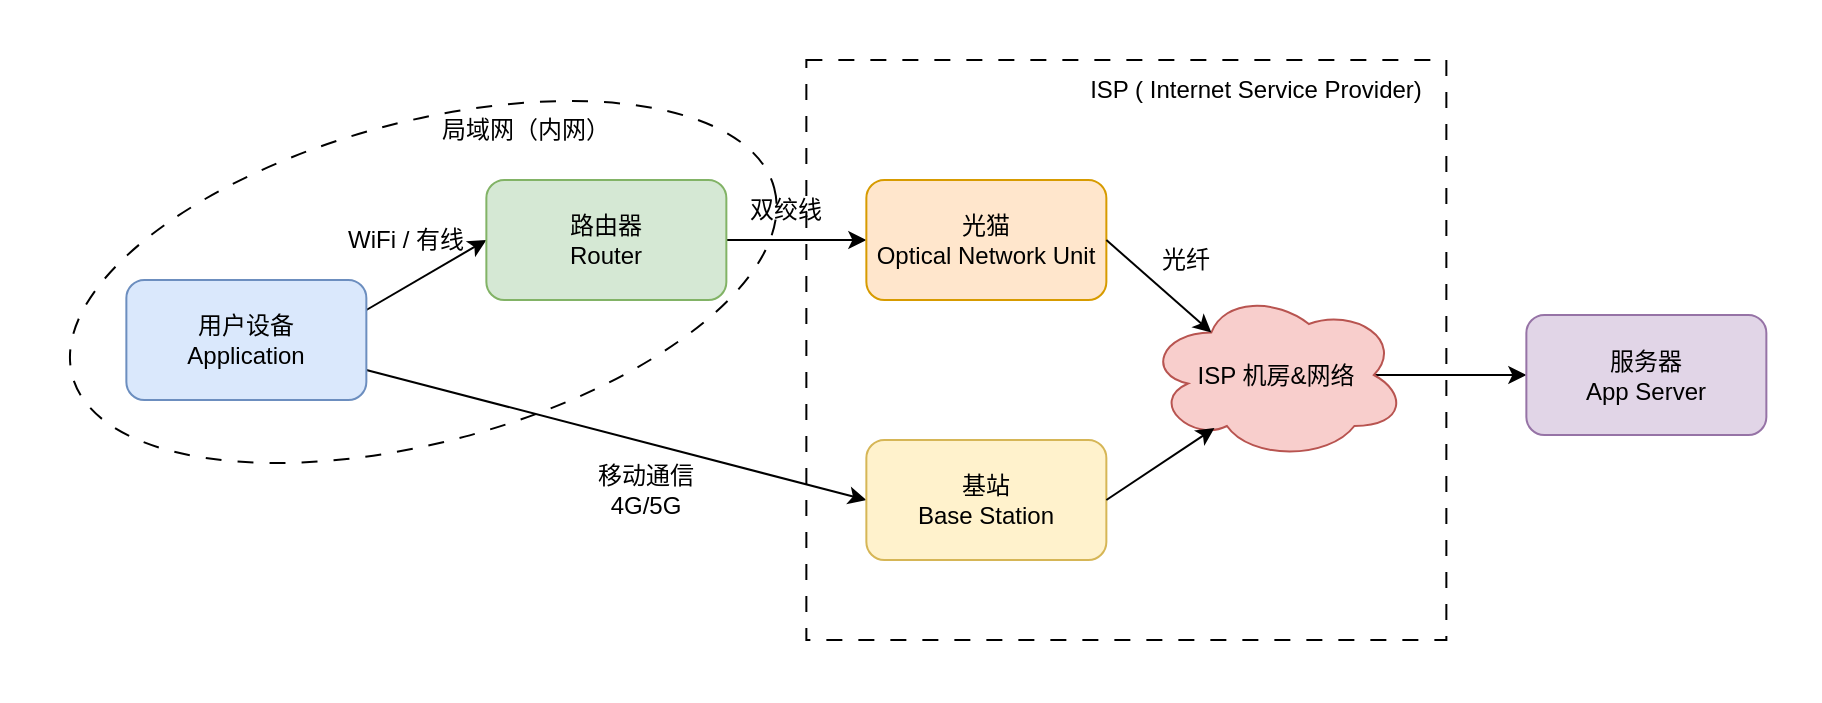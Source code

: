 <mxfile version="24.7.5" pages="3">
  <diagram id="gNgdKl5_b1Yh-O1jO7HU" name="network-topology">
    <mxGraphModel dx="954" dy="674" grid="1" gridSize="10" guides="1" tooltips="1" connect="1" arrows="1" fold="1" page="1" pageScale="1" pageWidth="827" pageHeight="1169" math="0" shadow="0">
      <root>
        <mxCell id="0" />
        <mxCell id="1" parent="0" />
        <mxCell id="zGT_LQZG4tvtjkvBDIZW-1" value="" style="rounded=0;whiteSpace=wrap;html=1;strokeColor=none;" vertex="1" parent="1">
          <mxGeometry x="30" y="10.96" width="910" height="349.04" as="geometry" />
        </mxCell>
        <mxCell id="5sxQL4Nf2udNAJ2xQ1Pe-144" value="" style="ellipse;whiteSpace=wrap;html=1;rotation=-15;dashed=1;dashPattern=8 8;" parent="1" vertex="1">
          <mxGeometry x="60" y="70.96" width="363.29" height="160.09" as="geometry" />
        </mxCell>
        <mxCell id="5sxQL4Nf2udNAJ2xQ1Pe-7" value="" style="rounded=0;whiteSpace=wrap;html=1;dashed=1;dashPattern=8 8;" parent="1" vertex="1">
          <mxGeometry x="433.18" y="40" width="320" height="290" as="geometry" />
        </mxCell>
        <mxCell id="5sxQL4Nf2udNAJ2xQ1Pe-13" style="rounded=0;orthogonalLoop=1;jettySize=auto;html=1;exitX=1;exitY=0.25;exitDx=0;exitDy=0;entryX=0;entryY=0.5;entryDx=0;entryDy=0;" parent="1" source="5sxQL4Nf2udNAJ2xQ1Pe-1" target="5sxQL4Nf2udNAJ2xQ1Pe-3" edge="1">
          <mxGeometry relative="1" as="geometry" />
        </mxCell>
        <mxCell id="5sxQL4Nf2udNAJ2xQ1Pe-15" style="rounded=0;orthogonalLoop=1;jettySize=auto;html=1;exitX=1;exitY=0.75;exitDx=0;exitDy=0;entryX=0;entryY=0.5;entryDx=0;entryDy=0;" parent="1" source="5sxQL4Nf2udNAJ2xQ1Pe-1" target="5sxQL4Nf2udNAJ2xQ1Pe-6" edge="1">
          <mxGeometry relative="1" as="geometry" />
        </mxCell>
        <mxCell id="5sxQL4Nf2udNAJ2xQ1Pe-1" value="&lt;div&gt;用户设备&lt;/div&gt;&lt;div&gt;Application&lt;/div&gt;" style="rounded=1;whiteSpace=wrap;html=1;fillColor=#dae8fc;strokeColor=#6c8ebf;" parent="1" vertex="1">
          <mxGeometry x="93.18" y="150" width="120" height="60" as="geometry" />
        </mxCell>
        <mxCell id="5sxQL4Nf2udNAJ2xQ1Pe-14" style="edgeStyle=orthogonalEdgeStyle;rounded=0;orthogonalLoop=1;jettySize=auto;html=1;exitX=1;exitY=0.5;exitDx=0;exitDy=0;entryX=0;entryY=0.5;entryDx=0;entryDy=0;" parent="1" source="5sxQL4Nf2udNAJ2xQ1Pe-3" target="5sxQL4Nf2udNAJ2xQ1Pe-4" edge="1">
          <mxGeometry relative="1" as="geometry" />
        </mxCell>
        <mxCell id="5sxQL4Nf2udNAJ2xQ1Pe-3" value="&lt;div&gt;路由器&lt;/div&gt;Router" style="rounded=1;whiteSpace=wrap;html=1;fillColor=#d5e8d4;strokeColor=#82b366;" parent="1" vertex="1">
          <mxGeometry x="273.18" y="100" width="120" height="60" as="geometry" />
        </mxCell>
        <mxCell id="5sxQL4Nf2udNAJ2xQ1Pe-4" value="&lt;div&gt;光猫&lt;/div&gt;Optical Network Unit" style="rounded=1;whiteSpace=wrap;html=1;fillColor=#ffe6cc;strokeColor=#d79b00;" parent="1" vertex="1">
          <mxGeometry x="463.18" y="100" width="120" height="60" as="geometry" />
        </mxCell>
        <mxCell id="5sxQL4Nf2udNAJ2xQ1Pe-12" style="edgeStyle=orthogonalEdgeStyle;rounded=0;orthogonalLoop=1;jettySize=auto;html=1;exitX=0.875;exitY=0.5;exitDx=0;exitDy=0;exitPerimeter=0;entryX=0;entryY=0.5;entryDx=0;entryDy=0;" parent="1" source="5sxQL4Nf2udNAJ2xQ1Pe-5" target="5sxQL4Nf2udNAJ2xQ1Pe-9" edge="1">
          <mxGeometry relative="1" as="geometry" />
        </mxCell>
        <mxCell id="5sxQL4Nf2udNAJ2xQ1Pe-5" value="ISP 机房&amp;amp;网络" style="ellipse;shape=cloud;whiteSpace=wrap;html=1;fillColor=#f8cecc;strokeColor=#b85450;" parent="1" vertex="1">
          <mxGeometry x="603.18" y="155" width="130" height="85" as="geometry" />
        </mxCell>
        <mxCell id="5sxQL4Nf2udNAJ2xQ1Pe-6" value="&lt;div&gt;基站&lt;/div&gt;Base Station" style="rounded=1;whiteSpace=wrap;html=1;fillColor=#fff2cc;strokeColor=#d6b656;" parent="1" vertex="1">
          <mxGeometry x="463.18" y="230" width="120" height="60" as="geometry" />
        </mxCell>
        <mxCell id="5sxQL4Nf2udNAJ2xQ1Pe-8" value="ISP ( Internet Service Provider)" style="text;html=1;align=center;verticalAlign=middle;whiteSpace=wrap;rounded=0;" parent="1" vertex="1">
          <mxGeometry x="563.18" y="40" width="190" height="30" as="geometry" />
        </mxCell>
        <mxCell id="5sxQL4Nf2udNAJ2xQ1Pe-9" value="&lt;div&gt;服务器&lt;/div&gt;&lt;div&gt;App Server&lt;/div&gt;" style="rounded=1;whiteSpace=wrap;html=1;fillColor=#e1d5e7;strokeColor=#9673a6;" parent="1" vertex="1">
          <mxGeometry x="793.18" y="167.5" width="120" height="60" as="geometry" />
        </mxCell>
        <mxCell id="5sxQL4Nf2udNAJ2xQ1Pe-10" style="rounded=0;orthogonalLoop=1;jettySize=auto;html=1;exitX=1;exitY=0.5;exitDx=0;exitDy=0;entryX=0.25;entryY=0.25;entryDx=0;entryDy=0;entryPerimeter=0;" parent="1" source="5sxQL4Nf2udNAJ2xQ1Pe-4" target="5sxQL4Nf2udNAJ2xQ1Pe-5" edge="1">
          <mxGeometry relative="1" as="geometry" />
        </mxCell>
        <mxCell id="5sxQL4Nf2udNAJ2xQ1Pe-11" style="rounded=0;orthogonalLoop=1;jettySize=auto;html=1;exitX=1;exitY=0.5;exitDx=0;exitDy=0;entryX=0.262;entryY=0.812;entryDx=0;entryDy=0;entryPerimeter=0;" parent="1" source="5sxQL4Nf2udNAJ2xQ1Pe-6" target="5sxQL4Nf2udNAJ2xQ1Pe-5" edge="1">
          <mxGeometry relative="1" as="geometry" />
        </mxCell>
        <mxCell id="5sxQL4Nf2udNAJ2xQ1Pe-16" value="双绞线" style="text;html=1;align=center;verticalAlign=middle;whiteSpace=wrap;rounded=0;" parent="1" vertex="1">
          <mxGeometry x="393.18" y="100" width="60" height="30" as="geometry" />
        </mxCell>
        <mxCell id="5sxQL4Nf2udNAJ2xQ1Pe-17" value="光纤" style="text;html=1;align=center;verticalAlign=middle;whiteSpace=wrap;rounded=0;" parent="1" vertex="1">
          <mxGeometry x="593.18" y="125" width="60" height="30" as="geometry" />
        </mxCell>
        <mxCell id="5sxQL4Nf2udNAJ2xQ1Pe-20" value="WiFi / 有线" style="text;html=1;align=center;verticalAlign=middle;whiteSpace=wrap;rounded=0;" parent="1" vertex="1">
          <mxGeometry x="203.18" y="115" width="60" height="30" as="geometry" />
        </mxCell>
        <mxCell id="5sxQL4Nf2udNAJ2xQ1Pe-21" value="移动通信 4G/5G" style="text;html=1;align=center;verticalAlign=middle;whiteSpace=wrap;rounded=0;" parent="1" vertex="1">
          <mxGeometry x="323.18" y="240" width="60" height="30" as="geometry" />
        </mxCell>
        <mxCell id="5sxQL4Nf2udNAJ2xQ1Pe-145" value="局域网（内网）" style="text;html=1;align=center;verticalAlign=middle;whiteSpace=wrap;rounded=0;" parent="1" vertex="1">
          <mxGeometry x="233.18" y="60" width="120" height="30" as="geometry" />
        </mxCell>
      </root>
    </mxGraphModel>
  </diagram>
  <diagram name="osi-layer" id="jmNp_BSKcBlpexHbNMew">
    <mxGraphModel dx="954" dy="674" grid="1" gridSize="10" guides="1" tooltips="1" connect="1" arrows="1" fold="1" page="1" pageScale="1" pageWidth="827" pageHeight="1169" math="0" shadow="0">
      <root>
        <mxCell id="1_FsFoEQCdbAvQfWWtDt-0" />
        <mxCell id="1_FsFoEQCdbAvQfWWtDt-1" parent="1_FsFoEQCdbAvQfWWtDt-0" />
        <mxCell id="zO0gM04EJ7woJbQby-sW-3" value="" style="rounded=0;whiteSpace=wrap;html=1;strokeColor=none;" vertex="1" parent="1_FsFoEQCdbAvQfWWtDt-1">
          <mxGeometry x="30" y="380" width="1020" height="420" as="geometry" />
        </mxCell>
        <mxCell id="1_FsFoEQCdbAvQfWWtDt-21" value="应用层&lt;div&gt;Application Layer&lt;/div&gt;" style="rounded=0;whiteSpace=wrap;html=1;fillColor=#fad7ac;strokeColor=#b46504;" vertex="1" parent="1_FsFoEQCdbAvQfWWtDt-1">
          <mxGeometry x="59" y="421" width="120" height="70" as="geometry" />
        </mxCell>
        <mxCell id="1_FsFoEQCdbAvQfWWtDt-22" value="传输层&lt;div&gt;Transport Layer&lt;/div&gt;" style="rounded=0;whiteSpace=wrap;html=1;fillColor=#fad9d5;strokeColor=#ae4132;" vertex="1" parent="1_FsFoEQCdbAvQfWWtDt-1">
          <mxGeometry x="59" y="491" width="120" height="70" as="geometry" />
        </mxCell>
        <mxCell id="1_FsFoEQCdbAvQfWWtDt-23" value="网络层&lt;div&gt;Network Layer&lt;/div&gt;" style="rounded=0;whiteSpace=wrap;html=1;fillColor=#b0e3e6;strokeColor=#0e8088;" vertex="1" parent="1_FsFoEQCdbAvQfWWtDt-1">
          <mxGeometry x="59" y="561" width="120" height="70" as="geometry" />
        </mxCell>
        <mxCell id="1_FsFoEQCdbAvQfWWtDt-24" value="数据链路层&lt;div&gt;Data Link Layer&lt;/div&gt;" style="rounded=0;whiteSpace=wrap;html=1;fillColor=#d0cee2;strokeColor=#56517e;" vertex="1" parent="1_FsFoEQCdbAvQfWWtDt-1">
          <mxGeometry x="59" y="631" width="120" height="70" as="geometry" />
        </mxCell>
        <mxCell id="1_FsFoEQCdbAvQfWWtDt-25" style="edgeStyle=orthogonalEdgeStyle;rounded=0;orthogonalLoop=1;jettySize=auto;html=1;exitX=1;exitY=0.5;exitDx=0;exitDy=0;entryX=0;entryY=0.5;entryDx=0;entryDy=0;startArrow=classic;startFill=1;" edge="1" parent="1_FsFoEQCdbAvQfWWtDt-1" source="1_FsFoEQCdbAvQfWWtDt-26">
          <mxGeometry relative="1" as="geometry">
            <mxPoint x="899" y="736" as="targetPoint" />
          </mxGeometry>
        </mxCell>
        <mxCell id="1_FsFoEQCdbAvQfWWtDt-26" value="物理层&lt;div&gt;Physical Layer&lt;/div&gt;" style="rounded=0;whiteSpace=wrap;html=1;fillColor=#bac8d3;strokeColor=#23445d;" vertex="1" parent="1_FsFoEQCdbAvQfWWtDt-1">
          <mxGeometry x="59" y="701" width="120" height="70" as="geometry" />
        </mxCell>
        <mxCell id="1_FsFoEQCdbAvQfWWtDt-27" value="Data" style="rounded=0;whiteSpace=wrap;html=1;fillColor=#fad7ac;strokeColor=#b46504;" vertex="1" parent="1_FsFoEQCdbAvQfWWtDt-1">
          <mxGeometry x="756" y="420" width="70" height="40" as="geometry" />
        </mxCell>
        <mxCell id="1_FsFoEQCdbAvQfWWtDt-28" value="..." style="rounded=0;whiteSpace=wrap;html=1;fillColor=#fad9d5;strokeColor=#ae4132;" vertex="1" parent="1_FsFoEQCdbAvQfWWtDt-1">
          <mxGeometry x="716" y="495" width="40" height="40" as="geometry" />
        </mxCell>
        <mxCell id="1_FsFoEQCdbAvQfWWtDt-29" value="目标 Port" style="rounded=0;whiteSpace=wrap;html=1;fillColor=#fad9d5;strokeColor=#ae4132;" vertex="1" parent="1_FsFoEQCdbAvQfWWtDt-1">
          <mxGeometry x="646" y="495" width="70" height="40" as="geometry" />
        </mxCell>
        <mxCell id="1_FsFoEQCdbAvQfWWtDt-30" value="源 Port" style="rounded=0;whiteSpace=wrap;html=1;fillColor=#fad9d5;strokeColor=#ae4132;" vertex="1" parent="1_FsFoEQCdbAvQfWWtDt-1">
          <mxGeometry x="576" y="495" width="70" height="40" as="geometry" />
        </mxCell>
        <mxCell id="1_FsFoEQCdbAvQfWWtDt-31" value="Data" style="rounded=0;whiteSpace=wrap;html=1;fillColor=#fad7ac;strokeColor=#b46504;" vertex="1" parent="1_FsFoEQCdbAvQfWWtDt-1">
          <mxGeometry x="756" y="495" width="70" height="40" as="geometry" />
        </mxCell>
        <mxCell id="1_FsFoEQCdbAvQfWWtDt-32" value="..." style="rounded=0;whiteSpace=wrap;html=1;fillColor=#fad9d5;strokeColor=#ae4132;" vertex="1" parent="1_FsFoEQCdbAvQfWWtDt-1">
          <mxGeometry x="716" y="575" width="40" height="40" as="geometry" />
        </mxCell>
        <mxCell id="1_FsFoEQCdbAvQfWWtDt-33" value="目标 Port" style="rounded=0;whiteSpace=wrap;html=1;fillColor=#fad9d5;strokeColor=#ae4132;" vertex="1" parent="1_FsFoEQCdbAvQfWWtDt-1">
          <mxGeometry x="646" y="575" width="70" height="40" as="geometry" />
        </mxCell>
        <mxCell id="1_FsFoEQCdbAvQfWWtDt-34" value="源 Port" style="rounded=0;whiteSpace=wrap;html=1;fillColor=#fad9d5;strokeColor=#ae4132;" vertex="1" parent="1_FsFoEQCdbAvQfWWtDt-1">
          <mxGeometry x="576" y="575" width="70" height="40" as="geometry" />
        </mxCell>
        <mxCell id="1_FsFoEQCdbAvQfWWtDt-35" value="Data" style="rounded=0;whiteSpace=wrap;html=1;fillColor=#fad7ac;strokeColor=#b46504;" vertex="1" parent="1_FsFoEQCdbAvQfWWtDt-1">
          <mxGeometry x="756" y="575" width="70" height="40" as="geometry" />
        </mxCell>
        <mxCell id="1_FsFoEQCdbAvQfWWtDt-36" value="..." style="rounded=0;whiteSpace=wrap;html=1;fillColor=#b0e3e6;strokeColor=#0e8088;" vertex="1" parent="1_FsFoEQCdbAvQfWWtDt-1">
          <mxGeometry x="536" y="575" width="40" height="40" as="geometry" />
        </mxCell>
        <mxCell id="1_FsFoEQCdbAvQfWWtDt-37" value="源 IP" style="rounded=0;whiteSpace=wrap;html=1;fillColor=#b0e3e6;strokeColor=#0e8088;" vertex="1" parent="1_FsFoEQCdbAvQfWWtDt-1">
          <mxGeometry x="396" y="575" width="70" height="40" as="geometry" />
        </mxCell>
        <mxCell id="1_FsFoEQCdbAvQfWWtDt-38" value="目标 IP" style="rounded=0;whiteSpace=wrap;html=1;fillColor=#b0e3e6;strokeColor=#0e8088;" vertex="1" parent="1_FsFoEQCdbAvQfWWtDt-1">
          <mxGeometry x="466" y="575" width="70" height="40" as="geometry" />
        </mxCell>
        <mxCell id="1_FsFoEQCdbAvQfWWtDt-39" value="TCP Header" style="text;html=1;align=center;verticalAlign=middle;resizable=0;points=[];autosize=1;strokeColor=none;fillColor=none;" vertex="1" parent="1_FsFoEQCdbAvQfWWtDt-1">
          <mxGeometry x="626" y="535" width="90" height="30" as="geometry" />
        </mxCell>
        <mxCell id="1_FsFoEQCdbAvQfWWtDt-40" value="IP Header" style="text;html=1;align=center;verticalAlign=middle;resizable=0;points=[];autosize=1;strokeColor=none;fillColor=none;" vertex="1" parent="1_FsFoEQCdbAvQfWWtDt-1">
          <mxGeometry x="446" y="535" width="80" height="30" as="geometry" />
        </mxCell>
        <mxCell id="1_FsFoEQCdbAvQfWWtDt-41" value="..." style="rounded=0;whiteSpace=wrap;html=1;fillColor=#fad9d5;strokeColor=#ae4132;" vertex="1" parent="1_FsFoEQCdbAvQfWWtDt-1">
          <mxGeometry x="716" y="656" width="40" height="40" as="geometry" />
        </mxCell>
        <mxCell id="1_FsFoEQCdbAvQfWWtDt-42" value="目标 Port" style="rounded=0;whiteSpace=wrap;html=1;fillColor=#fad9d5;strokeColor=#ae4132;" vertex="1" parent="1_FsFoEQCdbAvQfWWtDt-1">
          <mxGeometry x="646" y="656" width="70" height="40" as="geometry" />
        </mxCell>
        <mxCell id="1_FsFoEQCdbAvQfWWtDt-43" value="源 Port" style="rounded=0;whiteSpace=wrap;html=1;fillColor=#fad9d5;strokeColor=#ae4132;" vertex="1" parent="1_FsFoEQCdbAvQfWWtDt-1">
          <mxGeometry x="576" y="656" width="70" height="40" as="geometry" />
        </mxCell>
        <mxCell id="1_FsFoEQCdbAvQfWWtDt-44" value="Data" style="rounded=0;whiteSpace=wrap;html=1;fillColor=#fad7ac;strokeColor=#b46504;" vertex="1" parent="1_FsFoEQCdbAvQfWWtDt-1">
          <mxGeometry x="756" y="656" width="70" height="40" as="geometry" />
        </mxCell>
        <mxCell id="1_FsFoEQCdbAvQfWWtDt-45" value="..." style="rounded=0;whiteSpace=wrap;html=1;fillColor=#b0e3e6;strokeColor=#0e8088;" vertex="1" parent="1_FsFoEQCdbAvQfWWtDt-1">
          <mxGeometry x="536" y="656" width="40" height="40" as="geometry" />
        </mxCell>
        <mxCell id="1_FsFoEQCdbAvQfWWtDt-46" value="源 IP" style="rounded=0;whiteSpace=wrap;html=1;fillColor=#b0e3e6;strokeColor=#0e8088;" vertex="1" parent="1_FsFoEQCdbAvQfWWtDt-1">
          <mxGeometry x="396" y="656" width="70" height="40" as="geometry" />
        </mxCell>
        <mxCell id="1_FsFoEQCdbAvQfWWtDt-47" value="目标 IP" style="rounded=0;whiteSpace=wrap;html=1;fillColor=#b0e3e6;strokeColor=#0e8088;" vertex="1" parent="1_FsFoEQCdbAvQfWWtDt-1">
          <mxGeometry x="466" y="656" width="70" height="40" as="geometry" />
        </mxCell>
        <mxCell id="1_FsFoEQCdbAvQfWWtDt-48" value="..." style="rounded=0;whiteSpace=wrap;html=1;fillColor=#d0cee2;strokeColor=#56517e;" vertex="1" parent="1_FsFoEQCdbAvQfWWtDt-1">
          <mxGeometry x="356" y="656" width="40" height="40" as="geometry" />
        </mxCell>
        <mxCell id="1_FsFoEQCdbAvQfWWtDt-49" value="源 MAC" style="rounded=0;whiteSpace=wrap;html=1;fillColor=#d0cee2;strokeColor=#56517e;" vertex="1" parent="1_FsFoEQCdbAvQfWWtDt-1">
          <mxGeometry x="216" y="656" width="70" height="40" as="geometry" />
        </mxCell>
        <mxCell id="1_FsFoEQCdbAvQfWWtDt-50" value="MAC Header" style="text;html=1;align=center;verticalAlign=middle;resizable=0;points=[];autosize=1;strokeColor=none;fillColor=none;" vertex="1" parent="1_FsFoEQCdbAvQfWWtDt-1">
          <mxGeometry x="257.5" y="615" width="90" height="30" as="geometry" />
        </mxCell>
        <mxCell id="1_FsFoEQCdbAvQfWWtDt-51" value="" style="shape=curlyBracket;whiteSpace=wrap;html=1;rounded=1;labelPosition=left;verticalLabelPosition=middle;align=right;verticalAlign=middle;direction=south;" vertex="1" parent="1_FsFoEQCdbAvQfWWtDt-1">
          <mxGeometry x="396" y="553" width="180" height="20" as="geometry" />
        </mxCell>
        <mxCell id="1_FsFoEQCdbAvQfWWtDt-52" value="" style="shape=curlyBracket;whiteSpace=wrap;html=1;rounded=1;labelPosition=left;verticalLabelPosition=middle;align=right;verticalAlign=middle;direction=south;" vertex="1" parent="1_FsFoEQCdbAvQfWWtDt-1">
          <mxGeometry x="576" y="553" width="180" height="20" as="geometry" />
        </mxCell>
        <mxCell id="1_FsFoEQCdbAvQfWWtDt-53" value="TCP Header" style="text;html=1;align=center;verticalAlign=middle;resizable=0;points=[];autosize=1;strokeColor=none;fillColor=none;" vertex="1" parent="1_FsFoEQCdbAvQfWWtDt-1">
          <mxGeometry x="626" y="452" width="90" height="30" as="geometry" />
        </mxCell>
        <mxCell id="1_FsFoEQCdbAvQfWWtDt-54" value="" style="shape=curlyBracket;whiteSpace=wrap;html=1;rounded=1;labelPosition=left;verticalLabelPosition=middle;align=right;verticalAlign=middle;direction=south;" vertex="1" parent="1_FsFoEQCdbAvQfWWtDt-1">
          <mxGeometry x="576" y="470" width="180" height="20" as="geometry" />
        </mxCell>
        <mxCell id="1_FsFoEQCdbAvQfWWtDt-55" value="TCP Header" style="text;html=1;align=center;verticalAlign=middle;resizable=0;points=[];autosize=1;strokeColor=none;fillColor=none;" vertex="1" parent="1_FsFoEQCdbAvQfWWtDt-1">
          <mxGeometry x="626" y="616" width="90" height="30" as="geometry" />
        </mxCell>
        <mxCell id="1_FsFoEQCdbAvQfWWtDt-56" value="IP Header" style="text;html=1;align=center;verticalAlign=middle;resizable=0;points=[];autosize=1;strokeColor=none;fillColor=none;" vertex="1" parent="1_FsFoEQCdbAvQfWWtDt-1">
          <mxGeometry x="446" y="616" width="80" height="30" as="geometry" />
        </mxCell>
        <mxCell id="1_FsFoEQCdbAvQfWWtDt-57" value="" style="shape=curlyBracket;whiteSpace=wrap;html=1;rounded=1;labelPosition=left;verticalLabelPosition=middle;align=right;verticalAlign=middle;direction=south;" vertex="1" parent="1_FsFoEQCdbAvQfWWtDt-1">
          <mxGeometry x="396" y="634" width="180" height="20" as="geometry" />
        </mxCell>
        <mxCell id="1_FsFoEQCdbAvQfWWtDt-58" value="" style="shape=curlyBracket;whiteSpace=wrap;html=1;rounded=1;labelPosition=left;verticalLabelPosition=middle;align=right;verticalAlign=middle;direction=south;" vertex="1" parent="1_FsFoEQCdbAvQfWWtDt-1">
          <mxGeometry x="576" y="634" width="180" height="20" as="geometry" />
        </mxCell>
        <mxCell id="1_FsFoEQCdbAvQfWWtDt-59" value="" style="rounded=0;whiteSpace=wrap;html=1;fillColor=#d0cee2;strokeColor=#56517e;" vertex="1" parent="1_FsFoEQCdbAvQfWWtDt-1">
          <mxGeometry x="826" y="656" width="33" height="40" as="geometry" />
        </mxCell>
        <mxCell id="1_FsFoEQCdbAvQfWWtDt-60" value="010101010101110101" style="text;html=1;align=center;verticalAlign=middle;whiteSpace=wrap;rounded=0;" vertex="1" parent="1_FsFoEQCdbAvQfWWtDt-1">
          <mxGeometry x="505.18" y="738" width="148" height="30" as="geometry" />
        </mxCell>
        <mxCell id="1_FsFoEQCdbAvQfWWtDt-61" value="应用层&lt;div&gt;Application Layer&lt;/div&gt;" style="rounded=0;whiteSpace=wrap;html=1;fillColor=#fad7ac;strokeColor=#b46504;" vertex="1" parent="1_FsFoEQCdbAvQfWWtDt-1">
          <mxGeometry x="899" y="421" width="120" height="70" as="geometry" />
        </mxCell>
        <mxCell id="1_FsFoEQCdbAvQfWWtDt-62" value="传输层&lt;div&gt;Transport Layer&lt;/div&gt;" style="rounded=0;whiteSpace=wrap;html=1;fillColor=#fad9d5;strokeColor=#ae4132;" vertex="1" parent="1_FsFoEQCdbAvQfWWtDt-1">
          <mxGeometry x="899" y="491" width="120" height="70" as="geometry" />
        </mxCell>
        <mxCell id="1_FsFoEQCdbAvQfWWtDt-63" value="网络层&lt;div&gt;Network Layer&lt;/div&gt;" style="rounded=0;whiteSpace=wrap;html=1;fillColor=#b0e3e6;strokeColor=#0e8088;" vertex="1" parent="1_FsFoEQCdbAvQfWWtDt-1">
          <mxGeometry x="899" y="561" width="120" height="70" as="geometry" />
        </mxCell>
        <mxCell id="1_FsFoEQCdbAvQfWWtDt-64" value="数据链路层&lt;div&gt;Data Link Layer&lt;/div&gt;" style="rounded=0;whiteSpace=wrap;html=1;fillColor=#d0cee2;strokeColor=#56517e;" vertex="1" parent="1_FsFoEQCdbAvQfWWtDt-1">
          <mxGeometry x="899" y="631" width="120" height="70" as="geometry" />
        </mxCell>
        <mxCell id="1_FsFoEQCdbAvQfWWtDt-65" value="物理层&lt;div&gt;Physical Layer&lt;/div&gt;" style="rounded=0;whiteSpace=wrap;html=1;fillColor=#bac8d3;strokeColor=#23445d;" vertex="1" parent="1_FsFoEQCdbAvQfWWtDt-1">
          <mxGeometry x="899" y="701" width="120" height="70" as="geometry" />
        </mxCell>
        <mxCell id="1_FsFoEQCdbAvQfWWtDt-66" value="目标 MAC" style="rounded=0;whiteSpace=wrap;html=1;fillColor=#d0cee2;strokeColor=#56517e;" vertex="1" parent="1_FsFoEQCdbAvQfWWtDt-1">
          <mxGeometry x="286" y="656" width="70" height="40" as="geometry" />
        </mxCell>
        <mxCell id="1_FsFoEQCdbAvQfWWtDt-67" value="" style="shape=curlyBracket;whiteSpace=wrap;html=1;rounded=1;labelPosition=left;verticalLabelPosition=middle;align=right;verticalAlign=middle;direction=south;" vertex="1" parent="1_FsFoEQCdbAvQfWWtDt-1">
          <mxGeometry x="216" y="634" width="180" height="20" as="geometry" />
        </mxCell>
        <mxCell id="1_FsFoEQCdbAvQfWWtDt-182" value="电信号 / 光信号 / 无线电波" style="text;html=1;align=center;verticalAlign=middle;whiteSpace=wrap;rounded=0;" vertex="1" parent="1_FsFoEQCdbAvQfWWtDt-1">
          <mxGeometry x="340.11" y="738" width="168" height="30" as="geometry" />
        </mxCell>
      </root>
    </mxGraphModel>
  </diagram>
  <diagram name="network-travel" id="6g0s56ZADDNOtEhb1KUJ">
    <mxGraphModel dx="954" dy="674" grid="1" gridSize="10" guides="1" tooltips="1" connect="1" arrows="1" fold="1" page="1" pageScale="1" pageWidth="827" pageHeight="1169" math="0" shadow="0">
      <root>
        <mxCell id="il65RGd4kSd9PAPHSQ9J-0" />
        <mxCell id="il65RGd4kSd9PAPHSQ9J-1" parent="il65RGd4kSd9PAPHSQ9J-0" />
        <mxCell id="MBQj4wkH2_aaKHuTZ7S7-0" value="" style="rounded=0;whiteSpace=wrap;html=1;strokeColor=none;" vertex="1" parent="il65RGd4kSd9PAPHSQ9J-1">
          <mxGeometry x="24" y="870" width="2316" height="570" as="geometry" />
        </mxCell>
        <mxCell id="il65RGd4kSd9PAPHSQ9J-68" value="应用层&lt;div&gt;Application Layer&lt;/div&gt;" style="rounded=0;whiteSpace=wrap;html=1;fillColor=#fad7ac;strokeColor=#b46504;" vertex="1" parent="il65RGd4kSd9PAPHSQ9J-1">
          <mxGeometry x="60" y="1045" width="120" height="70" as="geometry" />
        </mxCell>
        <mxCell id="il65RGd4kSd9PAPHSQ9J-69" value="传输层&lt;div&gt;Transport Layer&lt;/div&gt;" style="rounded=0;whiteSpace=wrap;html=1;fillColor=#fad9d5;strokeColor=#ae4132;" vertex="1" parent="il65RGd4kSd9PAPHSQ9J-1">
          <mxGeometry x="60" y="1115" width="120" height="70" as="geometry" />
        </mxCell>
        <mxCell id="il65RGd4kSd9PAPHSQ9J-70" value="网络层&lt;div&gt;Network Layer&lt;/div&gt;" style="rounded=0;whiteSpace=wrap;html=1;fillColor=#b0e3e6;strokeColor=#0e8088;" vertex="1" parent="il65RGd4kSd9PAPHSQ9J-1">
          <mxGeometry x="60" y="1185" width="120" height="70" as="geometry" />
        </mxCell>
        <mxCell id="il65RGd4kSd9PAPHSQ9J-71" value="数据链路层&lt;div&gt;Data Link Layer&lt;/div&gt;" style="rounded=0;whiteSpace=wrap;html=1;fillColor=#d0cee2;strokeColor=#56517e;" vertex="1" parent="il65RGd4kSd9PAPHSQ9J-1">
          <mxGeometry x="60" y="1255" width="120" height="70" as="geometry" />
        </mxCell>
        <mxCell id="il65RGd4kSd9PAPHSQ9J-72" style="edgeStyle=orthogonalEdgeStyle;rounded=0;orthogonalLoop=1;jettySize=auto;html=1;exitX=1;exitY=0.5;exitDx=0;exitDy=0;entryX=0;entryY=0.5;entryDx=0;entryDy=0;startArrow=none;startFill=0;" edge="1" parent="il65RGd4kSd9PAPHSQ9J-1" source="il65RGd4kSd9PAPHSQ9J-73" target="il65RGd4kSd9PAPHSQ9J-90">
          <mxGeometry relative="1" as="geometry">
            <mxPoint x="900" y="1360" as="targetPoint" />
          </mxGeometry>
        </mxCell>
        <mxCell id="il65RGd4kSd9PAPHSQ9J-73" value="物理层&lt;div&gt;Physical Layer&lt;/div&gt;" style="rounded=0;whiteSpace=wrap;html=1;fillColor=#bac8d3;strokeColor=#23445d;" vertex="1" parent="il65RGd4kSd9PAPHSQ9J-1">
          <mxGeometry x="60" y="1325" width="120" height="70" as="geometry" />
        </mxCell>
        <mxCell id="il65RGd4kSd9PAPHSQ9J-74" value="TCP 头" style="rounded=0;whiteSpace=wrap;html=1;fillColor=#fad9d5;strokeColor=#ae4132;" vertex="1" parent="il65RGd4kSd9PAPHSQ9J-1">
          <mxGeometry x="532" y="1119" width="53" height="40" as="geometry" />
        </mxCell>
        <mxCell id="il65RGd4kSd9PAPHSQ9J-75" value="Data" style="rounded=0;whiteSpace=wrap;html=1;fillColor=#fad7ac;strokeColor=#b46504;" vertex="1" parent="il65RGd4kSd9PAPHSQ9J-1">
          <mxGeometry x="585" y="1119" width="53" height="40" as="geometry" />
        </mxCell>
        <mxCell id="il65RGd4kSd9PAPHSQ9J-76" value="..." style="rounded=0;whiteSpace=wrap;html=1;fillColor=#b0e3e6;strokeColor=#0e8088;" vertex="1" parent="il65RGd4kSd9PAPHSQ9J-1">
          <mxGeometry x="492" y="1189" width="40" height="40" as="geometry" />
        </mxCell>
        <mxCell id="il65RGd4kSd9PAPHSQ9J-77" value="&lt;span style=&quot;color: rgb(35, 47, 62); text-wrap: nowrap;&quot;&gt;用户内网IP&lt;/span&gt;&lt;div&gt;&lt;span style=&quot;color: rgb(35, 47, 62); text-wrap: nowrap;&quot;&gt;192.168.3.23&lt;/span&gt;&lt;/div&gt;" style="rounded=0;whiteSpace=wrap;html=1;fillColor=#b0e3e6;strokeColor=#0e8088;" vertex="1" parent="il65RGd4kSd9PAPHSQ9J-1">
          <mxGeometry x="352" y="1189" width="70" height="40" as="geometry" />
        </mxCell>
        <mxCell id="il65RGd4kSd9PAPHSQ9J-78" value="远程服务器公网 IP" style="rounded=0;whiteSpace=wrap;html=1;fillColor=#b0e3e6;strokeColor=#0e8088;" vertex="1" parent="il65RGd4kSd9PAPHSQ9J-1">
          <mxGeometry x="422" y="1189" width="70" height="40" as="geometry" />
        </mxCell>
        <mxCell id="il65RGd4kSd9PAPHSQ9J-79" value="IP Header" style="text;html=1;align=center;verticalAlign=middle;resizable=0;points=[];autosize=1;strokeColor=none;fillColor=none;" vertex="1" parent="il65RGd4kSd9PAPHSQ9J-1">
          <mxGeometry x="402" y="1149" width="80" height="30" as="geometry" />
        </mxCell>
        <mxCell id="il65RGd4kSd9PAPHSQ9J-80" value="..." style="rounded=0;whiteSpace=wrap;html=1;fillColor=#d0cee2;strokeColor=#56517e;" vertex="1" parent="il65RGd4kSd9PAPHSQ9J-1">
          <mxGeometry x="330" y="1279" width="22" height="40" as="geometry" />
        </mxCell>
        <mxCell id="il65RGd4kSd9PAPHSQ9J-81" value="用户设备 MAC" style="rounded=0;whiteSpace=wrap;html=1;fillColor=#d0cee2;strokeColor=#56517e;" vertex="1" parent="il65RGd4kSd9PAPHSQ9J-1">
          <mxGeometry x="190" y="1279" width="70" height="40" as="geometry" />
        </mxCell>
        <mxCell id="il65RGd4kSd9PAPHSQ9J-82" value="MAC Header" style="text;html=1;align=center;verticalAlign=middle;resizable=0;points=[];autosize=1;strokeColor=none;fillColor=none;" vertex="1" parent="il65RGd4kSd9PAPHSQ9J-1">
          <mxGeometry x="213.5" y="1238" width="90" height="30" as="geometry" />
        </mxCell>
        <mxCell id="il65RGd4kSd9PAPHSQ9J-83" value="" style="shape=curlyBracket;whiteSpace=wrap;html=1;rounded=1;labelPosition=left;verticalLabelPosition=middle;align=right;verticalAlign=middle;direction=south;" vertex="1" parent="il65RGd4kSd9PAPHSQ9J-1">
          <mxGeometry x="352" y="1167" width="180" height="20" as="geometry" />
        </mxCell>
        <mxCell id="il65RGd4kSd9PAPHSQ9J-84" value="" style="rounded=0;whiteSpace=wrap;html=1;fillColor=#d0cee2;strokeColor=#56517e;" vertex="1" parent="il65RGd4kSd9PAPHSQ9J-1">
          <mxGeometry x="638" y="1279" width="22" height="40" as="geometry" />
        </mxCell>
        <mxCell id="il65RGd4kSd9PAPHSQ9J-85" value="010101010101110101" style="text;html=1;align=center;verticalAlign=middle;whiteSpace=wrap;rounded=0;" vertex="1" parent="il65RGd4kSd9PAPHSQ9J-1">
          <mxGeometry x="340.11" y="1362" width="148" height="30" as="geometry" />
        </mxCell>
        <mxCell id="il65RGd4kSd9PAPHSQ9J-86" value="应用层&lt;div&gt;Application Layer&lt;/div&gt;" style="rounded=0;whiteSpace=wrap;html=1;fillColor=#fad7ac;strokeColor=#b46504;" vertex="1" parent="il65RGd4kSd9PAPHSQ9J-1">
          <mxGeometry x="677" y="1045" width="120" height="70" as="geometry" />
        </mxCell>
        <mxCell id="il65RGd4kSd9PAPHSQ9J-87" value="传输层&lt;div&gt;Transport Layer&lt;/div&gt;" style="rounded=0;whiteSpace=wrap;html=1;fillColor=#fad9d5;strokeColor=#ae4132;" vertex="1" parent="il65RGd4kSd9PAPHSQ9J-1">
          <mxGeometry x="677" y="1115" width="120" height="70" as="geometry" />
        </mxCell>
        <mxCell id="il65RGd4kSd9PAPHSQ9J-88" value="网络层&lt;div&gt;Network Layer&lt;/div&gt;" style="rounded=0;whiteSpace=wrap;html=1;fillColor=#b0e3e6;strokeColor=#0e8088;" vertex="1" parent="il65RGd4kSd9PAPHSQ9J-1">
          <mxGeometry x="677" y="1185" width="120" height="70" as="geometry" />
        </mxCell>
        <mxCell id="il65RGd4kSd9PAPHSQ9J-89" value="数据链路层&lt;div&gt;Data Link Layer&lt;/div&gt;" style="rounded=0;whiteSpace=wrap;html=1;fillColor=#d0cee2;strokeColor=#56517e;" vertex="1" parent="il65RGd4kSd9PAPHSQ9J-1">
          <mxGeometry x="677" y="1255" width="120" height="70" as="geometry" />
        </mxCell>
        <mxCell id="il65RGd4kSd9PAPHSQ9J-90" value="物理层&lt;div&gt;Physical Layer&lt;/div&gt;" style="rounded=0;whiteSpace=wrap;html=1;fillColor=#bac8d3;strokeColor=#23445d;" vertex="1" parent="il65RGd4kSd9PAPHSQ9J-1">
          <mxGeometry x="677" y="1325" width="120" height="70" as="geometry" />
        </mxCell>
        <mxCell id="il65RGd4kSd9PAPHSQ9J-91" value="路由器&lt;div&gt;MAC&lt;/div&gt;" style="rounded=0;whiteSpace=wrap;html=1;fillColor=#d0cee2;strokeColor=#56517e;" vertex="1" parent="il65RGd4kSd9PAPHSQ9J-1">
          <mxGeometry x="260" y="1279" width="70" height="40" as="geometry" />
        </mxCell>
        <mxCell id="il65RGd4kSd9PAPHSQ9J-92" value="" style="shape=curlyBracket;whiteSpace=wrap;html=1;rounded=1;labelPosition=left;verticalLabelPosition=middle;align=right;verticalAlign=middle;direction=south;" vertex="1" parent="il65RGd4kSd9PAPHSQ9J-1">
          <mxGeometry x="190" y="1257" width="162" height="20" as="geometry" />
        </mxCell>
        <mxCell id="il65RGd4kSd9PAPHSQ9J-93" value="用户设备&lt;div&gt;内网 IP：192.168.3.23&lt;/div&gt;" style="sketch=0;outlineConnect=0;fontColor=#232F3E;gradientColor=none;fillColor=#232F3D;strokeColor=none;dashed=0;verticalLabelPosition=bottom;verticalAlign=top;align=center;html=1;fontSize=12;fontStyle=0;aspect=fixed;pointerEvents=1;shape=mxgraph.aws4.client;" vertex="1" parent="il65RGd4kSd9PAPHSQ9J-1">
          <mxGeometry x="82" y="924" width="78" height="76" as="geometry" />
        </mxCell>
        <mxCell id="il65RGd4kSd9PAPHSQ9J-94" value="路由器&lt;div&gt;内网 IP：192.168.3.1&lt;/div&gt;" style="image;html=1;image=img/lib/clip_art/networking/Wireless_Router_N_128x128.png" vertex="1" parent="il65RGd4kSd9PAPHSQ9J-1">
          <mxGeometry x="697" y="920" width="80" height="80" as="geometry" />
        </mxCell>
        <mxCell id="il65RGd4kSd9PAPHSQ9J-96" value="Data" style="rounded=0;whiteSpace=wrap;html=1;fillColor=#fad7ac;strokeColor=#b46504;" vertex="1" parent="il65RGd4kSd9PAPHSQ9J-1">
          <mxGeometry x="585" y="1045" width="53" height="40" as="geometry" />
        </mxCell>
        <mxCell id="il65RGd4kSd9PAPHSQ9J-97" value="TCP 头" style="rounded=0;whiteSpace=wrap;html=1;fillColor=#fad9d5;strokeColor=#ae4132;" vertex="1" parent="il65RGd4kSd9PAPHSQ9J-1">
          <mxGeometry x="532" y="1189" width="53" height="40" as="geometry" />
        </mxCell>
        <mxCell id="il65RGd4kSd9PAPHSQ9J-98" value="Data" style="rounded=0;whiteSpace=wrap;html=1;fillColor=#fad7ac;strokeColor=#b46504;" vertex="1" parent="il65RGd4kSd9PAPHSQ9J-1">
          <mxGeometry x="585" y="1189" width="53" height="40" as="geometry" />
        </mxCell>
        <mxCell id="il65RGd4kSd9PAPHSQ9J-99" value="..." style="rounded=0;whiteSpace=wrap;html=1;fillColor=#b0e3e6;strokeColor=#0e8088;" vertex="1" parent="il65RGd4kSd9PAPHSQ9J-1">
          <mxGeometry x="492" y="1279" width="40" height="40" as="geometry" />
        </mxCell>
        <mxCell id="il65RGd4kSd9PAPHSQ9J-100" value="&lt;span style=&quot;color: rgb(35, 47, 62); text-wrap: nowrap;&quot;&gt;用户内网IP&lt;/span&gt;&lt;div&gt;&lt;span style=&quot;color: rgb(35, 47, 62); text-wrap: nowrap;&quot;&gt;192.168.3.23&lt;/span&gt;&lt;/div&gt;" style="rounded=0;whiteSpace=wrap;html=1;fillColor=#b0e3e6;strokeColor=#0e8088;" vertex="1" parent="il65RGd4kSd9PAPHSQ9J-1">
          <mxGeometry x="352" y="1279" width="70" height="40" as="geometry" />
        </mxCell>
        <mxCell id="il65RGd4kSd9PAPHSQ9J-101" value="远程服务器公网 IP" style="rounded=0;whiteSpace=wrap;html=1;fillColor=#b0e3e6;strokeColor=#0e8088;" vertex="1" parent="il65RGd4kSd9PAPHSQ9J-1">
          <mxGeometry x="422" y="1279" width="70" height="40" as="geometry" />
        </mxCell>
        <mxCell id="il65RGd4kSd9PAPHSQ9J-102" value="IP Header" style="text;html=1;align=center;verticalAlign=middle;resizable=0;points=[];autosize=1;strokeColor=none;fillColor=none;" vertex="1" parent="il65RGd4kSd9PAPHSQ9J-1">
          <mxGeometry x="402" y="1239" width="80" height="30" as="geometry" />
        </mxCell>
        <mxCell id="il65RGd4kSd9PAPHSQ9J-103" value="" style="shape=curlyBracket;whiteSpace=wrap;html=1;rounded=1;labelPosition=left;verticalLabelPosition=middle;align=right;verticalAlign=middle;direction=south;" vertex="1" parent="il65RGd4kSd9PAPHSQ9J-1">
          <mxGeometry x="352" y="1257" width="180" height="20" as="geometry" />
        </mxCell>
        <mxCell id="il65RGd4kSd9PAPHSQ9J-104" value="TCP 头" style="rounded=0;whiteSpace=wrap;html=1;fillColor=#fad9d5;strokeColor=#ae4132;" vertex="1" parent="il65RGd4kSd9PAPHSQ9J-1">
          <mxGeometry x="532" y="1279" width="53" height="40" as="geometry" />
        </mxCell>
        <mxCell id="il65RGd4kSd9PAPHSQ9J-105" value="Data" style="rounded=0;whiteSpace=wrap;html=1;fillColor=#fad7ac;strokeColor=#b46504;" vertex="1" parent="il65RGd4kSd9PAPHSQ9J-1">
          <mxGeometry x="585" y="1279" width="53" height="40" as="geometry" />
        </mxCell>
        <mxCell id="il65RGd4kSd9PAPHSQ9J-106" value="DNS: 域名 --&amp;gt; IP" style="text;html=1;align=center;verticalAlign=middle;whiteSpace=wrap;rounded=0;fillColor=#f5f5f5;fontColor=#333333;strokeColor=#666666;" vertex="1" parent="il65RGd4kSd9PAPHSQ9J-1">
          <mxGeometry x="187" y="1104" width="100" height="30" as="geometry" />
        </mxCell>
        <mxCell id="il65RGd4kSd9PAPHSQ9J-107" value="ARP: IP--&amp;gt; MAC" style="text;html=1;align=center;verticalAlign=middle;whiteSpace=wrap;rounded=0;fillColor=#f5f5f5;fontColor=#333333;strokeColor=#666666;" vertex="1" parent="il65RGd4kSd9PAPHSQ9J-1">
          <mxGeometry x="187" y="1214" width="100" height="30" as="geometry" />
        </mxCell>
        <mxCell id="il65RGd4kSd9PAPHSQ9J-108" style="edgeStyle=orthogonalEdgeStyle;rounded=0;orthogonalLoop=1;jettySize=auto;html=1;exitX=1;exitY=0.5;exitDx=0;exitDy=0;entryX=0;entryY=0.5;entryDx=0;entryDy=0;startArrow=none;startFill=0;" edge="1" parent="il65RGd4kSd9PAPHSQ9J-1" target="il65RGd4kSd9PAPHSQ9J-126">
          <mxGeometry relative="1" as="geometry">
            <mxPoint x="797" y="1360" as="sourcePoint" />
            <mxPoint x="1517" y="1360" as="targetPoint" />
          </mxGeometry>
        </mxCell>
        <mxCell id="il65RGd4kSd9PAPHSQ9J-109" value="TCP 头" style="rounded=0;whiteSpace=wrap;html=1;fillColor=#fad9d5;strokeColor=#ae4132;" vertex="1" parent="il65RGd4kSd9PAPHSQ9J-1">
          <mxGeometry x="1149" y="1119" width="53" height="40" as="geometry" />
        </mxCell>
        <mxCell id="il65RGd4kSd9PAPHSQ9J-110" value="Data" style="rounded=0;whiteSpace=wrap;html=1;fillColor=#fad7ac;strokeColor=#b46504;" vertex="1" parent="il65RGd4kSd9PAPHSQ9J-1">
          <mxGeometry x="1202" y="1119" width="53" height="40" as="geometry" />
        </mxCell>
        <mxCell id="il65RGd4kSd9PAPHSQ9J-111" value="..." style="rounded=0;whiteSpace=wrap;html=1;fillColor=#b0e3e6;strokeColor=#0e8088;" vertex="1" parent="il65RGd4kSd9PAPHSQ9J-1">
          <mxGeometry x="1109" y="1189" width="40" height="40" as="geometry" />
        </mxCell>
        <mxCell id="il65RGd4kSd9PAPHSQ9J-112" value="&lt;span style=&quot;color: rgb(35, 47, 62); text-wrap: nowrap;&quot;&gt;用户内网IP&lt;/span&gt;&lt;div&gt;&lt;span style=&quot;color: rgb(35, 47, 62); text-wrap: nowrap;&quot;&gt;192.168.3.23&lt;/span&gt;&lt;/div&gt;" style="rounded=0;whiteSpace=wrap;html=1;fillColor=#b0e3e6;strokeColor=#0e8088;" vertex="1" parent="il65RGd4kSd9PAPHSQ9J-1">
          <mxGeometry x="969" y="1189" width="70" height="40" as="geometry" />
        </mxCell>
        <mxCell id="il65RGd4kSd9PAPHSQ9J-113" value="远程服务器公网 IP" style="rounded=0;whiteSpace=wrap;html=1;fillColor=#b0e3e6;strokeColor=#0e8088;" vertex="1" parent="il65RGd4kSd9PAPHSQ9J-1">
          <mxGeometry x="1039" y="1189" width="70" height="40" as="geometry" />
        </mxCell>
        <mxCell id="il65RGd4kSd9PAPHSQ9J-114" value="IP Header" style="text;html=1;align=center;verticalAlign=middle;resizable=0;points=[];autosize=1;strokeColor=none;fillColor=none;" vertex="1" parent="il65RGd4kSd9PAPHSQ9J-1">
          <mxGeometry x="1019" y="1149" width="80" height="30" as="geometry" />
        </mxCell>
        <mxCell id="il65RGd4kSd9PAPHSQ9J-115" value="..." style="rounded=0;whiteSpace=wrap;html=1;fillColor=#d0cee2;strokeColor=#56517e;" vertex="1" parent="il65RGd4kSd9PAPHSQ9J-1">
          <mxGeometry x="947" y="1279" width="22" height="40" as="geometry" />
        </mxCell>
        <mxCell id="il65RGd4kSd9PAPHSQ9J-116" value="路由器&lt;div&gt;MAC&lt;/div&gt;" style="rounded=0;whiteSpace=wrap;html=1;fillColor=#d0cee2;strokeColor=#56517e;" vertex="1" parent="il65RGd4kSd9PAPHSQ9J-1">
          <mxGeometry x="807" y="1279" width="70" height="40" as="geometry" />
        </mxCell>
        <mxCell id="il65RGd4kSd9PAPHSQ9J-117" value="MAC Header" style="text;html=1;align=center;verticalAlign=middle;resizable=0;points=[];autosize=1;strokeColor=none;fillColor=none;" vertex="1" parent="il65RGd4kSd9PAPHSQ9J-1">
          <mxGeometry x="830.5" y="1238" width="90" height="30" as="geometry" />
        </mxCell>
        <mxCell id="il65RGd4kSd9PAPHSQ9J-118" value="" style="shape=curlyBracket;whiteSpace=wrap;html=1;rounded=1;labelPosition=left;verticalLabelPosition=middle;align=right;verticalAlign=middle;direction=south;" vertex="1" parent="il65RGd4kSd9PAPHSQ9J-1">
          <mxGeometry x="969" y="1167" width="180" height="20" as="geometry" />
        </mxCell>
        <mxCell id="il65RGd4kSd9PAPHSQ9J-119" value="" style="rounded=0;whiteSpace=wrap;html=1;fillColor=#d0cee2;strokeColor=#56517e;" vertex="1" parent="il65RGd4kSd9PAPHSQ9J-1">
          <mxGeometry x="1255" y="1279" width="22" height="40" as="geometry" />
        </mxCell>
        <mxCell id="il65RGd4kSd9PAPHSQ9J-120" value="010101010101110101" style="text;html=1;align=center;verticalAlign=middle;whiteSpace=wrap;rounded=0;" vertex="1" parent="il65RGd4kSd9PAPHSQ9J-1">
          <mxGeometry x="957.11" y="1362" width="148" height="30" as="geometry" />
        </mxCell>
        <mxCell id="il65RGd4kSd9PAPHSQ9J-121" value="应用层&lt;div&gt;Application Layer&lt;/div&gt;" style="rounded=0;whiteSpace=wrap;html=1;fillColor=#fad7ac;strokeColor=#b46504;" vertex="1" parent="il65RGd4kSd9PAPHSQ9J-1">
          <mxGeometry x="1294" y="1045" width="120" height="70" as="geometry" />
        </mxCell>
        <mxCell id="il65RGd4kSd9PAPHSQ9J-122" value="传输层&lt;div&gt;Transport Layer&lt;/div&gt;" style="rounded=0;whiteSpace=wrap;html=1;fillColor=#fad9d5;strokeColor=#ae4132;" vertex="1" parent="il65RGd4kSd9PAPHSQ9J-1">
          <mxGeometry x="1294" y="1115" width="120" height="70" as="geometry" />
        </mxCell>
        <mxCell id="il65RGd4kSd9PAPHSQ9J-123" value="网络层&lt;div&gt;Network Layer&lt;/div&gt;" style="rounded=0;whiteSpace=wrap;html=1;fillColor=#b0e3e6;strokeColor=#0e8088;" vertex="1" parent="il65RGd4kSd9PAPHSQ9J-1">
          <mxGeometry x="1294" y="1185" width="120" height="70" as="geometry" />
        </mxCell>
        <mxCell id="il65RGd4kSd9PAPHSQ9J-124" value="数据链路层&lt;div&gt;Data Link Layer&lt;/div&gt;" style="rounded=0;whiteSpace=wrap;html=1;fillColor=#d0cee2;strokeColor=#56517e;" vertex="1" parent="il65RGd4kSd9PAPHSQ9J-1">
          <mxGeometry x="1294" y="1255" width="120" height="70" as="geometry" />
        </mxCell>
        <mxCell id="il65RGd4kSd9PAPHSQ9J-125" style="edgeStyle=orthogonalEdgeStyle;rounded=0;orthogonalLoop=1;jettySize=auto;html=1;exitX=1;exitY=0.5;exitDx=0;exitDy=0;entryX=0;entryY=0.5;entryDx=0;entryDy=0;" edge="1" parent="il65RGd4kSd9PAPHSQ9J-1" source="il65RGd4kSd9PAPHSQ9J-126" target="il65RGd4kSd9PAPHSQ9J-148">
          <mxGeometry relative="1" as="geometry" />
        </mxCell>
        <mxCell id="il65RGd4kSd9PAPHSQ9J-126" value="物理层&lt;div&gt;Physical Layer&lt;/div&gt;" style="rounded=0;whiteSpace=wrap;html=1;fillColor=#bac8d3;strokeColor=#23445d;" vertex="1" parent="il65RGd4kSd9PAPHSQ9J-1">
          <mxGeometry x="1294" y="1325" width="120" height="70" as="geometry" />
        </mxCell>
        <mxCell id="il65RGd4kSd9PAPHSQ9J-127" value="&lt;div&gt;下一跳&lt;/div&gt;&lt;div&gt;MAC&lt;/div&gt;" style="rounded=0;whiteSpace=wrap;html=1;fillColor=#d0cee2;strokeColor=#56517e;" vertex="1" parent="il65RGd4kSd9PAPHSQ9J-1">
          <mxGeometry x="877" y="1279" width="70" height="40" as="geometry" />
        </mxCell>
        <mxCell id="il65RGd4kSd9PAPHSQ9J-128" value="" style="shape=curlyBracket;whiteSpace=wrap;html=1;rounded=1;labelPosition=left;verticalLabelPosition=middle;align=right;verticalAlign=middle;direction=south;" vertex="1" parent="il65RGd4kSd9PAPHSQ9J-1">
          <mxGeometry x="807" y="1257" width="162" height="20" as="geometry" />
        </mxCell>
        <mxCell id="il65RGd4kSd9PAPHSQ9J-129" value="&lt;div&gt;光猫&lt;/div&gt;&lt;div&gt;私有 IP：192.168.1.1&lt;/div&gt;" style="html=1;image=img/lib/allied_telesis/security/Router_VPN.svg;shape=image;labelBackgroundColor=default;verticalAlign=top;verticalLabelPosition=bottom;points=[];aspect=fixed;shadow=0;dashed=0;" vertex="1" parent="il65RGd4kSd9PAPHSQ9J-1">
          <mxGeometry x="1314" y="920" width="80" height="80" as="geometry" />
        </mxCell>
        <mxCell id="il65RGd4kSd9PAPHSQ9J-130" value="Data" style="rounded=0;whiteSpace=wrap;html=1;fillColor=#fad7ac;strokeColor=#b46504;" vertex="1" parent="il65RGd4kSd9PAPHSQ9J-1">
          <mxGeometry x="1202" y="1045" width="53" height="40" as="geometry" />
        </mxCell>
        <mxCell id="il65RGd4kSd9PAPHSQ9J-131" value="TCP 头" style="rounded=0;whiteSpace=wrap;html=1;fillColor=#fad9d5;strokeColor=#ae4132;" vertex="1" parent="il65RGd4kSd9PAPHSQ9J-1">
          <mxGeometry x="1149" y="1189" width="53" height="40" as="geometry" />
        </mxCell>
        <mxCell id="il65RGd4kSd9PAPHSQ9J-132" value="Data" style="rounded=0;whiteSpace=wrap;html=1;fillColor=#fad7ac;strokeColor=#b46504;" vertex="1" parent="il65RGd4kSd9PAPHSQ9J-1">
          <mxGeometry x="1202" y="1189" width="53" height="40" as="geometry" />
        </mxCell>
        <mxCell id="il65RGd4kSd9PAPHSQ9J-133" value="..." style="rounded=0;whiteSpace=wrap;html=1;fillColor=#b0e3e6;strokeColor=#0e8088;" vertex="1" parent="il65RGd4kSd9PAPHSQ9J-1">
          <mxGeometry x="1109" y="1279" width="40" height="40" as="geometry" />
        </mxCell>
        <mxCell id="il65RGd4kSd9PAPHSQ9J-134" value="&lt;span style=&quot;color: rgb(35, 47, 62); text-wrap: nowrap;&quot;&gt;用户内网IP&lt;/span&gt;&lt;div&gt;&lt;span style=&quot;color: rgb(35, 47, 62); text-wrap: nowrap;&quot;&gt;192.168.3.23&lt;/span&gt;&lt;/div&gt;" style="rounded=0;whiteSpace=wrap;html=1;fillColor=#b0e3e6;strokeColor=#0e8088;" vertex="1" parent="il65RGd4kSd9PAPHSQ9J-1">
          <mxGeometry x="969" y="1279" width="70" height="40" as="geometry" />
        </mxCell>
        <mxCell id="il65RGd4kSd9PAPHSQ9J-135" value="远程服务器公网 IP" style="rounded=0;whiteSpace=wrap;html=1;fillColor=#b0e3e6;strokeColor=#0e8088;" vertex="1" parent="il65RGd4kSd9PAPHSQ9J-1">
          <mxGeometry x="1039" y="1279" width="70" height="40" as="geometry" />
        </mxCell>
        <mxCell id="il65RGd4kSd9PAPHSQ9J-136" value="IP Header" style="text;html=1;align=center;verticalAlign=middle;resizable=0;points=[];autosize=1;strokeColor=none;fillColor=none;" vertex="1" parent="il65RGd4kSd9PAPHSQ9J-1">
          <mxGeometry x="1019" y="1239" width="80" height="30" as="geometry" />
        </mxCell>
        <mxCell id="il65RGd4kSd9PAPHSQ9J-137" value="" style="shape=curlyBracket;whiteSpace=wrap;html=1;rounded=1;labelPosition=left;verticalLabelPosition=middle;align=right;verticalAlign=middle;direction=south;" vertex="1" parent="il65RGd4kSd9PAPHSQ9J-1">
          <mxGeometry x="969" y="1257" width="180" height="20" as="geometry" />
        </mxCell>
        <mxCell id="il65RGd4kSd9PAPHSQ9J-138" value="TCP 头" style="rounded=0;whiteSpace=wrap;html=1;fillColor=#fad9d5;strokeColor=#ae4132;" vertex="1" parent="il65RGd4kSd9PAPHSQ9J-1">
          <mxGeometry x="1149" y="1279" width="53" height="40" as="geometry" />
        </mxCell>
        <mxCell id="il65RGd4kSd9PAPHSQ9J-139" value="Data" style="rounded=0;whiteSpace=wrap;html=1;fillColor=#fad7ac;strokeColor=#b46504;" vertex="1" parent="il65RGd4kSd9PAPHSQ9J-1">
          <mxGeometry x="1202" y="1279" width="53" height="40" as="geometry" />
        </mxCell>
        <mxCell id="il65RGd4kSd9PAPHSQ9J-140" value="&lt;font color=&quot;#cc0000&quot;&gt;路由器改写源 MAC 和目标 MAC&lt;/font&gt;" style="text;html=1;align=center;verticalAlign=middle;whiteSpace=wrap;rounded=0;fillColor=#f5f5f5;fontColor=#333333;strokeColor=#666666;" vertex="1" parent="il65RGd4kSd9PAPHSQ9J-1">
          <mxGeometry x="810.5" y="1205" width="110" height="30" as="geometry" />
        </mxCell>
        <mxCell id="il65RGd4kSd9PAPHSQ9J-141" value="&lt;font color=&quot;#6600cc&quot;&gt;路由器还未进行 NAT，不改写源 IP&lt;/font&gt;" style="text;html=1;align=center;verticalAlign=middle;whiteSpace=wrap;rounded=0;fillColor=#f5f5f5;strokeColor=#666666;fontColor=#333333;" vertex="1" parent="il65RGd4kSd9PAPHSQ9J-1">
          <mxGeometry x="830.5" y="1137" width="193" height="30" as="geometry" />
        </mxCell>
        <mxCell id="il65RGd4kSd9PAPHSQ9J-142" value="CGNAT（Carrier-Grade NAT）&lt;div&gt;区域内的用户统一使用一个公网 IP&lt;/div&gt;" style="text;html=1;align=center;verticalAlign=middle;whiteSpace=wrap;rounded=0;" vertex="1" parent="il65RGd4kSd9PAPHSQ9J-1">
          <mxGeometry x="1628.29" y="1014" width="230" height="30" as="geometry" />
        </mxCell>
        <mxCell id="il65RGd4kSd9PAPHSQ9J-143" value="ISP&amp;nbsp; CGNAT&lt;div&gt;公网 IP&lt;/div&gt;" style="image;aspect=fixed;perimeter=ellipsePerimeter;html=1;align=center;shadow=0;dashed=0;spacingTop=3;image=img/lib/active_directory/shadowed_router.svg;" vertex="1" parent="il65RGd4kSd9PAPHSQ9J-1">
          <mxGeometry x="1540" y="931" width="56.58" height="69" as="geometry" />
        </mxCell>
        <mxCell id="il65RGd4kSd9PAPHSQ9J-144" value="应用层&lt;div&gt;Application Layer&lt;/div&gt;" style="rounded=0;whiteSpace=wrap;html=1;fillColor=#fad7ac;strokeColor=#b46504;" vertex="1" parent="il65RGd4kSd9PAPHSQ9J-1">
          <mxGeometry x="1508.29" y="1045" width="120" height="70" as="geometry" />
        </mxCell>
        <mxCell id="il65RGd4kSd9PAPHSQ9J-145" value="传输层&lt;div&gt;Transport Layer&lt;/div&gt;" style="rounded=0;whiteSpace=wrap;html=1;fillColor=#fad9d5;strokeColor=#ae4132;" vertex="1" parent="il65RGd4kSd9PAPHSQ9J-1">
          <mxGeometry x="1508.29" y="1115" width="120" height="70" as="geometry" />
        </mxCell>
        <mxCell id="il65RGd4kSd9PAPHSQ9J-146" value="网络层&lt;div&gt;Network Layer&lt;/div&gt;" style="rounded=0;whiteSpace=wrap;html=1;fillColor=#b0e3e6;strokeColor=#0e8088;" vertex="1" parent="il65RGd4kSd9PAPHSQ9J-1">
          <mxGeometry x="1508.29" y="1185" width="120" height="70" as="geometry" />
        </mxCell>
        <mxCell id="il65RGd4kSd9PAPHSQ9J-147" value="数据链路层&lt;div&gt;Data Link Layer&lt;/div&gt;" style="rounded=0;whiteSpace=wrap;html=1;fillColor=#d0cee2;strokeColor=#56517e;" vertex="1" parent="il65RGd4kSd9PAPHSQ9J-1">
          <mxGeometry x="1508.29" y="1255" width="120" height="70" as="geometry" />
        </mxCell>
        <mxCell id="il65RGd4kSd9PAPHSQ9J-148" value="物理层&lt;div&gt;Physical Layer&lt;/div&gt;" style="rounded=0;whiteSpace=wrap;html=1;fillColor=#bac8d3;strokeColor=#23445d;" vertex="1" parent="il65RGd4kSd9PAPHSQ9J-1">
          <mxGeometry x="1508.29" y="1325" width="120" height="70" as="geometry" />
        </mxCell>
        <mxCell id="il65RGd4kSd9PAPHSQ9J-149" value="只改写源 MAC 和目标 MAC" style="text;html=1;align=center;verticalAlign=middle;whiteSpace=wrap;rounded=0;fillColor=#f5f5f5;fontColor=#333333;strokeColor=#666666;" vertex="1" parent="il65RGd4kSd9PAPHSQ9J-1">
          <mxGeometry x="1420" y="1279" width="80" height="30" as="geometry" />
        </mxCell>
        <mxCell id="il65RGd4kSd9PAPHSQ9J-150" style="edgeStyle=orthogonalEdgeStyle;rounded=0;orthogonalLoop=1;jettySize=auto;html=1;exitX=1;exitY=0.5;exitDx=0;exitDy=0;startArrow=none;startFill=0;" edge="1" parent="il65RGd4kSd9PAPHSQ9J-1">
          <mxGeometry relative="1" as="geometry">
            <mxPoint x="1628.29" y="1360" as="sourcePoint" />
            <mxPoint x="2140" y="1360" as="targetPoint" />
          </mxGeometry>
        </mxCell>
        <mxCell id="il65RGd4kSd9PAPHSQ9J-151" value="TCP 头" style="rounded=0;whiteSpace=wrap;html=1;fillColor=#fad9d5;strokeColor=#ae4132;" vertex="1" parent="il65RGd4kSd9PAPHSQ9J-1">
          <mxGeometry x="1980.29" y="1119" width="53" height="40" as="geometry" />
        </mxCell>
        <mxCell id="il65RGd4kSd9PAPHSQ9J-152" value="Data" style="rounded=0;whiteSpace=wrap;html=1;fillColor=#fad7ac;strokeColor=#b46504;" vertex="1" parent="il65RGd4kSd9PAPHSQ9J-1">
          <mxGeometry x="2033.29" y="1119" width="53" height="40" as="geometry" />
        </mxCell>
        <mxCell id="il65RGd4kSd9PAPHSQ9J-153" value="..." style="rounded=0;whiteSpace=wrap;html=1;fillColor=#b0e3e6;strokeColor=#0e8088;" vertex="1" parent="il65RGd4kSd9PAPHSQ9J-1">
          <mxGeometry x="1940.29" y="1189" width="40" height="40" as="geometry" />
        </mxCell>
        <mxCell id="il65RGd4kSd9PAPHSQ9J-154" value="&lt;font color=&quot;#cc0000&quot;&gt;&lt;span style=&quot;text-wrap: nowrap;&quot;&gt;ISP&lt;/span&gt;&lt;span style=&quot;text-wrap: nowrap; background-color: initial;&quot;&gt;公网IP&lt;/span&gt;&lt;/font&gt;" style="rounded=0;whiteSpace=wrap;html=1;fillColor=#b0e3e6;strokeColor=#0e8088;" vertex="1" parent="il65RGd4kSd9PAPHSQ9J-1">
          <mxGeometry x="1800.29" y="1189" width="70" height="40" as="geometry" />
        </mxCell>
        <mxCell id="il65RGd4kSd9PAPHSQ9J-155" value="远程服务器公网 IP" style="rounded=0;whiteSpace=wrap;html=1;fillColor=#b0e3e6;strokeColor=#0e8088;" vertex="1" parent="il65RGd4kSd9PAPHSQ9J-1">
          <mxGeometry x="1870.29" y="1189" width="70" height="40" as="geometry" />
        </mxCell>
        <mxCell id="il65RGd4kSd9PAPHSQ9J-156" value="IP Header" style="text;html=1;align=center;verticalAlign=middle;resizable=0;points=[];autosize=1;strokeColor=none;fillColor=none;" vertex="1" parent="il65RGd4kSd9PAPHSQ9J-1">
          <mxGeometry x="1850.29" y="1149" width="80" height="30" as="geometry" />
        </mxCell>
        <mxCell id="il65RGd4kSd9PAPHSQ9J-157" value="..." style="rounded=0;whiteSpace=wrap;html=1;fillColor=#d0cee2;strokeColor=#56517e;" vertex="1" parent="il65RGd4kSd9PAPHSQ9J-1">
          <mxGeometry x="1778.29" y="1279" width="22" height="40" as="geometry" />
        </mxCell>
        <mxCell id="il65RGd4kSd9PAPHSQ9J-158" value="源&lt;div&gt;MAC&lt;/div&gt;" style="rounded=0;whiteSpace=wrap;html=1;fillColor=#d0cee2;strokeColor=#56517e;" vertex="1" parent="il65RGd4kSd9PAPHSQ9J-1">
          <mxGeometry x="1638.29" y="1279" width="70" height="40" as="geometry" />
        </mxCell>
        <mxCell id="il65RGd4kSd9PAPHSQ9J-159" value="MAC Header" style="text;html=1;align=center;verticalAlign=middle;resizable=0;points=[];autosize=1;strokeColor=none;fillColor=none;" vertex="1" parent="il65RGd4kSd9PAPHSQ9J-1">
          <mxGeometry x="1661.79" y="1238" width="90" height="30" as="geometry" />
        </mxCell>
        <mxCell id="il65RGd4kSd9PAPHSQ9J-160" value="" style="shape=curlyBracket;whiteSpace=wrap;html=1;rounded=1;labelPosition=left;verticalLabelPosition=middle;align=right;verticalAlign=middle;direction=south;" vertex="1" parent="il65RGd4kSd9PAPHSQ9J-1">
          <mxGeometry x="1800.29" y="1167" width="180" height="20" as="geometry" />
        </mxCell>
        <mxCell id="il65RGd4kSd9PAPHSQ9J-161" value="" style="rounded=0;whiteSpace=wrap;html=1;fillColor=#d0cee2;strokeColor=#56517e;" vertex="1" parent="il65RGd4kSd9PAPHSQ9J-1">
          <mxGeometry x="2086.29" y="1279" width="22" height="40" as="geometry" />
        </mxCell>
        <mxCell id="il65RGd4kSd9PAPHSQ9J-162" value="010101010101110101" style="text;html=1;align=center;verticalAlign=middle;whiteSpace=wrap;rounded=0;" vertex="1" parent="il65RGd4kSd9PAPHSQ9J-1">
          <mxGeometry x="1788.4" y="1362" width="148" height="30" as="geometry" />
        </mxCell>
        <mxCell id="il65RGd4kSd9PAPHSQ9J-163" value="&lt;div&gt;下一跳&lt;/div&gt;&lt;div&gt;MAC&lt;/div&gt;" style="rounded=0;whiteSpace=wrap;html=1;fillColor=#d0cee2;strokeColor=#56517e;" vertex="1" parent="il65RGd4kSd9PAPHSQ9J-1">
          <mxGeometry x="1708.29" y="1279" width="70" height="40" as="geometry" />
        </mxCell>
        <mxCell id="il65RGd4kSd9PAPHSQ9J-164" value="" style="shape=curlyBracket;whiteSpace=wrap;html=1;rounded=1;labelPosition=left;verticalLabelPosition=middle;align=right;verticalAlign=middle;direction=south;" vertex="1" parent="il65RGd4kSd9PAPHSQ9J-1">
          <mxGeometry x="1638.29" y="1257" width="162" height="20" as="geometry" />
        </mxCell>
        <mxCell id="il65RGd4kSd9PAPHSQ9J-165" value="Data" style="rounded=0;whiteSpace=wrap;html=1;fillColor=#fad7ac;strokeColor=#b46504;" vertex="1" parent="il65RGd4kSd9PAPHSQ9J-1">
          <mxGeometry x="2033.29" y="1045" width="53" height="40" as="geometry" />
        </mxCell>
        <mxCell id="il65RGd4kSd9PAPHSQ9J-166" value="TCP 头" style="rounded=0;whiteSpace=wrap;html=1;fillColor=#fad9d5;strokeColor=#ae4132;" vertex="1" parent="il65RGd4kSd9PAPHSQ9J-1">
          <mxGeometry x="1980.29" y="1189" width="53" height="40" as="geometry" />
        </mxCell>
        <mxCell id="il65RGd4kSd9PAPHSQ9J-167" value="Data" style="rounded=0;whiteSpace=wrap;html=1;fillColor=#fad7ac;strokeColor=#b46504;" vertex="1" parent="il65RGd4kSd9PAPHSQ9J-1">
          <mxGeometry x="2033.29" y="1189" width="53" height="40" as="geometry" />
        </mxCell>
        <mxCell id="il65RGd4kSd9PAPHSQ9J-168" value="..." style="rounded=0;whiteSpace=wrap;html=1;fillColor=#b0e3e6;strokeColor=#0e8088;" vertex="1" parent="il65RGd4kSd9PAPHSQ9J-1">
          <mxGeometry x="1940.29" y="1279" width="40" height="40" as="geometry" />
        </mxCell>
        <mxCell id="il65RGd4kSd9PAPHSQ9J-169" value="远程服务器公网 IP" style="rounded=0;whiteSpace=wrap;html=1;fillColor=#b0e3e6;strokeColor=#0e8088;" vertex="1" parent="il65RGd4kSd9PAPHSQ9J-1">
          <mxGeometry x="1870.29" y="1279" width="70" height="40" as="geometry" />
        </mxCell>
        <mxCell id="il65RGd4kSd9PAPHSQ9J-170" value="IP Header" style="text;html=1;align=center;verticalAlign=middle;resizable=0;points=[];autosize=1;strokeColor=none;fillColor=none;" vertex="1" parent="il65RGd4kSd9PAPHSQ9J-1">
          <mxGeometry x="1850.29" y="1239" width="80" height="30" as="geometry" />
        </mxCell>
        <mxCell id="il65RGd4kSd9PAPHSQ9J-171" value="" style="shape=curlyBracket;whiteSpace=wrap;html=1;rounded=1;labelPosition=left;verticalLabelPosition=middle;align=right;verticalAlign=middle;direction=south;" vertex="1" parent="il65RGd4kSd9PAPHSQ9J-1">
          <mxGeometry x="1800.29" y="1257" width="180" height="20" as="geometry" />
        </mxCell>
        <mxCell id="il65RGd4kSd9PAPHSQ9J-172" value="TCP 头" style="rounded=0;whiteSpace=wrap;html=1;fillColor=#fad9d5;strokeColor=#ae4132;" vertex="1" parent="il65RGd4kSd9PAPHSQ9J-1">
          <mxGeometry x="1980.29" y="1279" width="53" height="40" as="geometry" />
        </mxCell>
        <mxCell id="il65RGd4kSd9PAPHSQ9J-173" value="Data" style="rounded=0;whiteSpace=wrap;html=1;fillColor=#fad7ac;strokeColor=#b46504;" vertex="1" parent="il65RGd4kSd9PAPHSQ9J-1">
          <mxGeometry x="2033.29" y="1279" width="53" height="40" as="geometry" />
        </mxCell>
        <mxCell id="il65RGd4kSd9PAPHSQ9J-174" value="改写 MAC" style="text;html=1;align=center;verticalAlign=middle;whiteSpace=wrap;rounded=0;fillColor=#f5f5f5;fontColor=#333333;strokeColor=#666666;" vertex="1" parent="il65RGd4kSd9PAPHSQ9J-1">
          <mxGeometry x="1641.79" y="1205" width="88.21" height="30" as="geometry" />
        </mxCell>
        <mxCell id="il65RGd4kSd9PAPHSQ9J-175" value="&lt;font color=&quot;#cc0000&quot;&gt;进行 NAT，改写源 IP 和端口号，记录 NAT 映射表&lt;/font&gt;" style="text;html=1;align=center;verticalAlign=middle;whiteSpace=wrap;rounded=0;fillColor=#f5f5f5;strokeColor=#666666;fontColor=#333333;" vertex="1" parent="il65RGd4kSd9PAPHSQ9J-1">
          <mxGeometry x="1651.29" y="1119" width="276" height="30" as="geometry" />
        </mxCell>
        <mxCell id="il65RGd4kSd9PAPHSQ9J-176" value="&lt;font color=&quot;#cc0000&quot;&gt;&lt;span style=&quot;text-wrap: nowrap;&quot;&gt;ISP&lt;/span&gt;&lt;span style=&quot;text-wrap: nowrap; background-color: initial;&quot;&gt;公网IP&lt;/span&gt;&lt;/font&gt;" style="rounded=0;whiteSpace=wrap;html=1;fillColor=#b0e3e6;strokeColor=#0e8088;" vertex="1" parent="il65RGd4kSd9PAPHSQ9J-1">
          <mxGeometry x="1800.29" y="1279" width="70" height="40" as="geometry" />
        </mxCell>
        <mxCell id="il65RGd4kSd9PAPHSQ9J-177" style="edgeStyle=orthogonalEdgeStyle;rounded=0;orthogonalLoop=1;jettySize=auto;html=1;exitX=0.5;exitY=1;exitDx=0;exitDy=0;endArrow=none;endFill=0;dashed=1;" edge="1" parent="il65RGd4kSd9PAPHSQ9J-1" source="il65RGd4kSd9PAPHSQ9J-178">
          <mxGeometry relative="1" as="geometry">
            <mxPoint x="2140" y="1384" as="targetPoint" />
            <Array as="points">
              <mxPoint x="2140" y="1384" />
            </Array>
          </mxGeometry>
        </mxCell>
        <mxCell id="il65RGd4kSd9PAPHSQ9J-178" value="公网" style="image;aspect=fixed;perimeter=ellipsePerimeter;html=1;align=center;shadow=0;dashed=0;spacingTop=3;image=img/lib/active_directory/internet_cloud.svg;" vertex="1" parent="il65RGd4kSd9PAPHSQ9J-1">
          <mxGeometry x="2090" y="936.5" width="100.8" height="63.5" as="geometry" />
        </mxCell>
        <mxCell id="il65RGd4kSd9PAPHSQ9J-179" style="edgeStyle=orthogonalEdgeStyle;rounded=0;orthogonalLoop=1;jettySize=auto;html=1;exitX=0.5;exitY=1;exitDx=0;exitDy=0;endArrow=none;endFill=0;dashed=1;" edge="1" parent="il65RGd4kSd9PAPHSQ9J-1" source="il65RGd4kSd9PAPHSQ9J-180">
          <mxGeometry relative="1" as="geometry">
            <mxPoint x="2250" y="1384" as="targetPoint" />
          </mxGeometry>
        </mxCell>
        <mxCell id="il65RGd4kSd9PAPHSQ9J-180" value="服务器" style="image;html=1;image=img/lib/clip_art/computers/Server_128x128.png" vertex="1" parent="il65RGd4kSd9PAPHSQ9J-1">
          <mxGeometry x="2210" y="940" width="80" height="59" as="geometry" />
        </mxCell>
        <mxCell id="il65RGd4kSd9PAPHSQ9J-181" value="" style="endArrow=classic;html=1;rounded=0;" edge="1" parent="il65RGd4kSd9PAPHSQ9J-1">
          <mxGeometry width="50" height="50" relative="1" as="geometry">
            <mxPoint x="2140" y="1362" as="sourcePoint" />
            <mxPoint x="2250" y="1362" as="targetPoint" />
          </mxGeometry>
        </mxCell>
        <mxCell id="il65RGd4kSd9PAPHSQ9J-183" value="" style="endArrow=classic;html=1;rounded=0;" edge="1" parent="il65RGd4kSd9PAPHSQ9J-1">
          <mxGeometry width="50" height="50" relative="1" as="geometry">
            <mxPoint x="2230" y="1325" as="sourcePoint" />
            <mxPoint x="2230" y="1055" as="targetPoint" />
          </mxGeometry>
        </mxCell>
        <mxCell id="il65RGd4kSd9PAPHSQ9J-184" value="协议解析" style="edgeLabel;html=1;align=center;verticalAlign=middle;resizable=0;points=[];" vertex="1" connectable="0" parent="il65RGd4kSd9PAPHSQ9J-183">
          <mxGeometry y="-1" relative="1" as="geometry">
            <mxPoint as="offset" />
          </mxGeometry>
        </mxCell>
      </root>
    </mxGraphModel>
  </diagram>
</mxfile>
